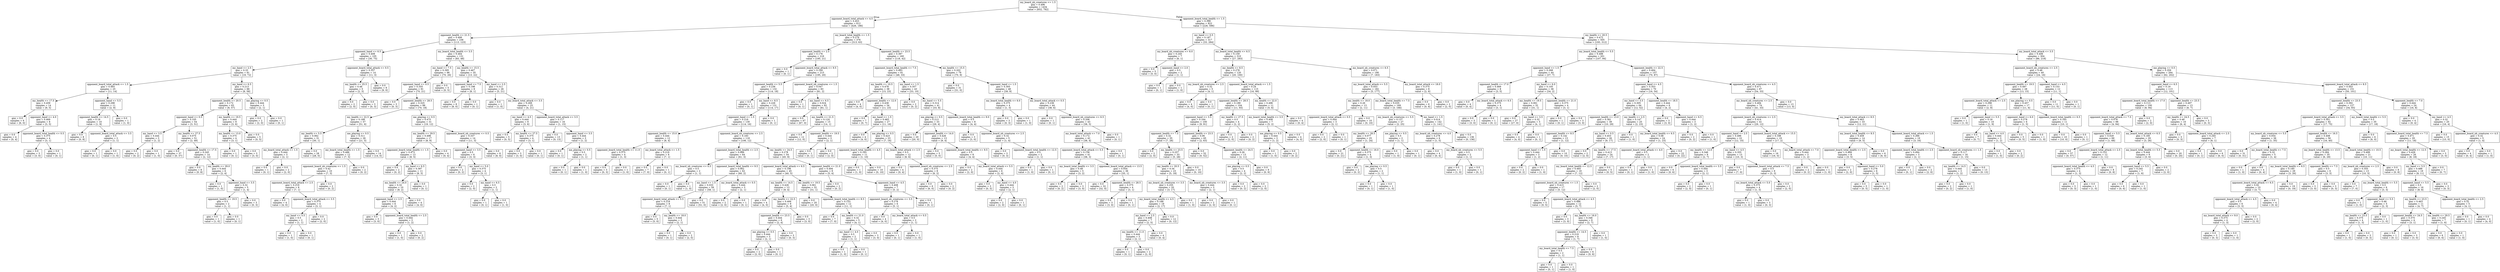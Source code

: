 digraph Tree {
node [shape=box] ;
0 [label="my_board_nb_creatures <= 1.5\ngini = 0.496\nsamples = 1434\nvalue = [652, 782]"] ;
1 [label="opponent_board_total_attack <= 4.5\ngini = 0.423\nsamples = 612\nvalue = [426, 186]"] ;
0 -> 1 [labeldistance=2.5, labelangle=45, headlabel="True"] ;
2 [label="opponent_health <= 21.5\ngini = 0.499\nsamples = 236\nvalue = [113, 123]"] ;
1 -> 2 ;
3 [label="opponent_hand <= 6.5\ngini = 0.408\nsamples = 105\nvalue = [30, 75]"] ;
2 -> 3 ;
4 [label="my_hand <= 2.5\ngini = 0.33\nsamples = 91\nvalue = [19, 72]"] ;
3 -> 4 ;
5 [label="opponent_board_total_attack <= 1.5\ngini = 0.493\nsamples = 25\nvalue = [11, 14]"] ;
4 -> 5 ;
6 [label="my_health <= 17.5\ngini = 0.459\nsamples = 14\nvalue = [9, 5]"] ;
5 -> 6 ;
7 [label="gini = 0.0\nsamples = 6\nvalue = [6, 0]"] ;
6 -> 7 ;
8 [label="opponent_hand <= 4.0\ngini = 0.469\nsamples = 8\nvalue = [3, 5]"] ;
6 -> 8 ;
9 [label="gini = 0.0\nsamples = 4\nvalue = [0, 4]"] ;
8 -> 9 ;
10 [label="opponent_board_total_health <= 0.5\ngini = 0.375\nsamples = 4\nvalue = [3, 1]"] ;
8 -> 10 ;
11 [label="gini = 0.0\nsamples = 3\nvalue = [3, 0]"] ;
10 -> 11 ;
12 [label="gini = 0.0\nsamples = 1\nvalue = [0, 1]"] ;
10 -> 12 ;
13 [label="opponent_hand <= 5.5\ngini = 0.298\nsamples = 11\nvalue = [2, 9]"] ;
5 -> 13 ;
14 [label="opponent_health <= 14.5\ngini = 0.18\nsamples = 10\nvalue = [1, 9]"] ;
13 -> 14 ;
15 [label="gini = 0.0\nsamples = 8\nvalue = [0, 8]"] ;
14 -> 15 ;
16 [label="opponent_board_total_attack <= 3.5\ngini = 0.5\nsamples = 2\nvalue = [1, 1]"] ;
14 -> 16 ;
17 [label="gini = 0.0\nsamples = 1\nvalue = [0, 1]"] ;
16 -> 17 ;
18 [label="gini = 0.0\nsamples = 1\nvalue = [1, 0]"] ;
16 -> 18 ;
19 [label="gini = 0.0\nsamples = 1\nvalue = [1, 0]"] ;
13 -> 19 ;
20 [label="my_hand <= 6.5\ngini = 0.213\nsamples = 66\nvalue = [8, 58]"] ;
4 -> 20 ;
21 [label="opponent_health <= 20.5\ngini = 0.172\nsamples = 63\nvalue = [6, 57]"] ;
20 -> 21 ;
22 [label="opponent_hand <= 0.5\ngini = 0.105\nsamples = 54\nvalue = [3, 51]"] ;
21 -> 22 ;
23 [label="my_hand <= 3.5\ngini = 0.444\nsamples = 3\nvalue = [1, 2]"] ;
22 -> 23 ;
24 [label="gini = 0.0\nsamples = 2\nvalue = [0, 2]"] ;
23 -> 24 ;
25 [label="gini = 0.0\nsamples = 1\nvalue = [1, 0]"] ;
23 -> 25 ;
26 [label="my_health <= 27.5\ngini = 0.075\nsamples = 51\nvalue = [2, 49]"] ;
22 -> 26 ;
27 [label="gini = 0.0\nsamples = 37\nvalue = [0, 37]"] ;
26 -> 27 ;
28 [label="opponent_health <= 17.5\ngini = 0.245\nsamples = 14\nvalue = [2, 12]"] ;
26 -> 28 ;
29 [label="gini = 0.0\nsamples = 8\nvalue = [0, 8]"] ;
28 -> 29 ;
30 [label="my_health <= 29.0\ngini = 0.444\nsamples = 6\nvalue = [2, 4]"] ;
28 -> 30 ;
31 [label="gini = 0.0\nsamples = 1\nvalue = [1, 0]"] ;
30 -> 31 ;
32 [label="opponent_hand <= 3.5\ngini = 0.32\nsamples = 5\nvalue = [1, 4]"] ;
30 -> 32 ;
33 [label="opponent_health <= 19.5\ngini = 0.5\nsamples = 2\nvalue = [1, 1]"] ;
32 -> 33 ;
34 [label="gini = 0.0\nsamples = 1\nvalue = [1, 0]"] ;
33 -> 34 ;
35 [label="gini = 0.0\nsamples = 1\nvalue = [0, 1]"] ;
33 -> 35 ;
36 [label="gini = 0.0\nsamples = 3\nvalue = [0, 3]"] ;
32 -> 36 ;
37 [label="my_health <= 19.5\ngini = 0.444\nsamples = 9\nvalue = [3, 6]"] ;
21 -> 37 ;
38 [label="my_health <= 13.0\ngini = 0.375\nsamples = 4\nvalue = [3, 1]"] ;
37 -> 38 ;
39 [label="gini = 0.0\nsamples = 1\nvalue = [0, 1]"] ;
38 -> 39 ;
40 [label="gini = 0.0\nsamples = 3\nvalue = [3, 0]"] ;
38 -> 40 ;
41 [label="gini = 0.0\nsamples = 5\nvalue = [0, 5]"] ;
37 -> 41 ;
42 [label="me_playing <= 0.5\ngini = 0.444\nsamples = 3\nvalue = [2, 1]"] ;
20 -> 42 ;
43 [label="gini = 0.0\nsamples = 2\nvalue = [2, 0]"] ;
42 -> 43 ;
44 [label="gini = 0.0\nsamples = 1\nvalue = [0, 1]"] ;
42 -> 44 ;
45 [label="opponent_board_total_attack <= 0.5\ngini = 0.337\nsamples = 14\nvalue = [11, 3]"] ;
3 -> 45 ;
46 [label="my_health <= 25.5\ngini = 0.48\nsamples = 5\nvalue = [2, 3]"] ;
45 -> 46 ;
47 [label="gini = 0.0\nsamples = 2\nvalue = [2, 0]"] ;
46 -> 47 ;
48 [label="gini = 0.0\nsamples = 3\nvalue = [0, 3]"] ;
46 -> 48 ;
49 [label="gini = 0.0\nsamples = 9\nvalue = [9, 0]"] ;
45 -> 49 ;
50 [label="my_board_total_health <= 3.5\ngini = 0.464\nsamples = 131\nvalue = [83, 48]"] ;
2 -> 50 ;
51 [label="my_hand <= 7.5\ngini = 0.395\nsamples = 96\nvalue = [70, 26]"] ;
50 -> 51 ;
52 [label="opponent_hand <= 0.5\ngini = 0.355\nsamples = 91\nvalue = [70, 21]"] ;
51 -> 52 ;
53 [label="gini = 0.0\nsamples = 3\nvalue = [0, 3]"] ;
52 -> 53 ;
54 [label="opponent_health <= 28.5\ngini = 0.325\nsamples = 88\nvalue = [70, 18]"] ;
52 -> 54 ;
55 [label="my_health <= 22.5\ngini = 0.188\nsamples = 57\nvalue = [51, 6]"] ;
54 -> 55 ;
56 [label="my_health <= 5.5\ngini = 0.062\nsamples = 31\nvalue = [30, 1]"] ;
55 -> 56 ;
57 [label="my_board_total_attack <= 1.5\ngini = 0.444\nsamples = 3\nvalue = [2, 1]"] ;
56 -> 57 ;
58 [label="gini = 0.0\nsamples = 1\nvalue = [0, 1]"] ;
57 -> 58 ;
59 [label="gini = 0.0\nsamples = 2\nvalue = [2, 0]"] ;
57 -> 59 ;
60 [label="gini = 0.0\nsamples = 28\nvalue = [28, 0]"] ;
56 -> 60 ;
61 [label="me_playing <= 0.5\ngini = 0.311\nsamples = 26\nvalue = [21, 5]"] ;
55 -> 61 ;
62 [label="my_board_total_health <= 1.5\ngini = 0.486\nsamples = 12\nvalue = [7, 5]"] ;
61 -> 62 ;
63 [label="opponent_board_nb_creatures <= 1.5\ngini = 0.42\nsamples = 10\nvalue = [7, 3]"] ;
62 -> 63 ;
64 [label="opponent_board_total_attack <= 2.5\ngini = 0.219\nsamples = 8\nvalue = [7, 1]"] ;
63 -> 64 ;
65 [label="gini = 0.0\nsamples = 4\nvalue = [4, 0]"] ;
64 -> 65 ;
66 [label="opponent_board_total_attack <= 3.5\ngini = 0.375\nsamples = 4\nvalue = [3, 1]"] ;
64 -> 66 ;
67 [label="my_hand <= 5.5\ngini = 0.5\nsamples = 2\nvalue = [1, 1]"] ;
66 -> 67 ;
68 [label="gini = 0.0\nsamples = 1\nvalue = [1, 0]"] ;
67 -> 68 ;
69 [label="gini = 0.0\nsamples = 1\nvalue = [0, 1]"] ;
67 -> 69 ;
70 [label="gini = 0.0\nsamples = 2\nvalue = [2, 0]"] ;
66 -> 70 ;
71 [label="gini = 0.0\nsamples = 2\nvalue = [0, 2]"] ;
63 -> 71 ;
72 [label="gini = 0.0\nsamples = 2\nvalue = [0, 2]"] ;
62 -> 72 ;
73 [label="gini = 0.0\nsamples = 14\nvalue = [14, 0]"] ;
61 -> 73 ;
74 [label="me_playing <= 0.5\ngini = 0.475\nsamples = 31\nvalue = [19, 12]"] ;
54 -> 74 ;
75 [label="my_health <= 29.5\ngini = 0.498\nsamples = 17\nvalue = [8, 9]"] ;
74 -> 75 ;
76 [label="opponent_board_total_health <= 1.5\ngini = 0.473\nsamples = 13\nvalue = [8, 5]"] ;
75 -> 76 ;
77 [label="gini = 0.0\nsamples = 2\nvalue = [0, 2]"] ;
76 -> 77 ;
78 [label="my_hand <= 6.5\ngini = 0.397\nsamples = 11\nvalue = [8, 3]"] ;
76 -> 78 ;
79 [label="my_health <= 24.0\ngini = 0.32\nsamples = 10\nvalue = [8, 2]"] ;
78 -> 79 ;
80 [label="opponent_hand <= 2.5\ngini = 0.444\nsamples = 6\nvalue = [4, 2]"] ;
79 -> 80 ;
81 [label="gini = 0.0\nsamples = 3\nvalue = [3, 0]"] ;
80 -> 81 ;
82 [label="opponent_board_total_health <= 2.5\ngini = 0.444\nsamples = 3\nvalue = [1, 2]"] ;
80 -> 82 ;
83 [label="gini = 0.0\nsamples = 1\nvalue = [1, 0]"] ;
82 -> 83 ;
84 [label="gini = 0.0\nsamples = 2\nvalue = [0, 2]"] ;
82 -> 84 ;
85 [label="gini = 0.0\nsamples = 4\nvalue = [4, 0]"] ;
79 -> 85 ;
86 [label="gini = 0.0\nsamples = 1\nvalue = [0, 1]"] ;
78 -> 86 ;
87 [label="gini = 0.0\nsamples = 4\nvalue = [0, 4]"] ;
75 -> 87 ;
88 [label="opponent_board_nb_creatures <= 0.5\ngini = 0.337\nsamples = 14\nvalue = [11, 3]"] ;
74 -> 88 ;
89 [label="opponent_hand <= 3.5\ngini = 0.5\nsamples = 6\nvalue = [3, 3]"] ;
88 -> 89 ;
90 [label="gini = 0.0\nsamples = 2\nvalue = [0, 2]"] ;
89 -> 90 ;
91 [label="my_hand <= 5.0\ngini = 0.375\nsamples = 4\nvalue = [3, 1]"] ;
89 -> 91 ;
92 [label="gini = 0.0\nsamples = 2\nvalue = [2, 0]"] ;
91 -> 92 ;
93 [label="my_hand <= 6.5\ngini = 0.5\nsamples = 2\nvalue = [1, 1]"] ;
91 -> 93 ;
94 [label="gini = 0.0\nsamples = 1\nvalue = [0, 1]"] ;
93 -> 94 ;
95 [label="gini = 0.0\nsamples = 1\nvalue = [1, 0]"] ;
93 -> 95 ;
96 [label="gini = 0.0\nsamples = 8\nvalue = [8, 0]"] ;
88 -> 96 ;
97 [label="gini = 0.0\nsamples = 5\nvalue = [0, 5]"] ;
51 -> 97 ;
98 [label="my_health <= 15.5\ngini = 0.467\nsamples = 35\nvalue = [13, 22]"] ;
50 -> 98 ;
99 [label="opponent_hand <= 7.5\ngini = 0.198\nsamples = 9\nvalue = [8, 1]"] ;
98 -> 99 ;
100 [label="gini = 0.0\nsamples = 8\nvalue = [8, 0]"] ;
99 -> 100 ;
101 [label="gini = 0.0\nsamples = 1\nvalue = [0, 1]"] ;
99 -> 101 ;
102 [label="my_hand <= 2.5\ngini = 0.311\nsamples = 26\nvalue = [5, 21]"] ;
98 -> 102 ;
103 [label="gini = 0.0\nsamples = 1\nvalue = [1, 0]"] ;
102 -> 103 ;
104 [label="my_board_total_attack <= 3.5\ngini = 0.269\nsamples = 25\nvalue = [4, 21]"] ;
102 -> 104 ;
105 [label="my_hand <= 4.5\ngini = 0.444\nsamples = 9\nvalue = [3, 6]"] ;
104 -> 105 ;
106 [label="gini = 0.0\nsamples = 5\nvalue = [0, 5]"] ;
105 -> 106 ;
107 [label="my_health <= 27.5\ngini = 0.375\nsamples = 4\nvalue = [3, 1]"] ;
105 -> 107 ;
108 [label="gini = 0.0\nsamples = 3\nvalue = [3, 0]"] ;
107 -> 108 ;
109 [label="gini = 0.0\nsamples = 1\nvalue = [0, 1]"] ;
107 -> 109 ;
110 [label="opponent_board_total_attack <= 3.5\ngini = 0.117\nsamples = 16\nvalue = [1, 15]"] ;
104 -> 110 ;
111 [label="gini = 0.0\nsamples = 13\nvalue = [0, 13]"] ;
110 -> 111 ;
112 [label="opponent_hand <= 3.5\ngini = 0.444\nsamples = 3\nvalue = [1, 2]"] ;
110 -> 112 ;
113 [label="gini = 0.0\nsamples = 1\nvalue = [0, 1]"] ;
112 -> 113 ;
114 [label="me_playing <= 0.5\ngini = 0.5\nsamples = 2\nvalue = [1, 1]"] ;
112 -> 114 ;
115 [label="gini = 0.0\nsamples = 1\nvalue = [0, 1]"] ;
114 -> 115 ;
116 [label="gini = 0.0\nsamples = 1\nvalue = [1, 0]"] ;
114 -> 116 ;
117 [label="my_board_total_health <= 1.5\ngini = 0.279\nsamples = 376\nvalue = [313, 63]"] ;
1 -> 117 ;
118 [label="opponent_health <= 2.5\ngini = 0.176\nsamples = 216\nvalue = [195, 21]"] ;
117 -> 118 ;
119 [label="gini = 0.0\nsamples = 1\nvalue = [0, 1]"] ;
118 -> 119 ;
120 [label="opponent_board_total_attack <= 9.5\ngini = 0.169\nsamples = 215\nvalue = [195, 20]"] ;
118 -> 120 ;
121 [label="opponent_health <= 5.5\ngini = 0.236\nsamples = 132\nvalue = [114, 18]"] ;
120 -> 121 ;
122 [label="gini = 0.0\nsamples = 1\nvalue = [0, 1]"] ;
121 -> 122 ;
123 [label="my_hand <= 8.5\ngini = 0.226\nsamples = 131\nvalue = [114, 17]"] ;
121 -> 123 ;
124 [label="opponent_hand <= 1.5\ngini = 0.216\nsamples = 130\nvalue = [114, 16]"] ;
123 -> 124 ;
125 [label="opponent_health <= 15.0\ngini = 0.444\nsamples = 12\nvalue = [8, 4]"] ;
124 -> 125 ;
126 [label="opponent_board_total_health <= 11.0\ngini = 0.375\nsamples = 4\nvalue = [1, 3]"] ;
125 -> 126 ;
127 [label="gini = 0.0\nsamples = 3\nvalue = [0, 3]"] ;
126 -> 127 ;
128 [label="gini = 0.0\nsamples = 1\nvalue = [1, 0]"] ;
126 -> 128 ;
129 [label="my_board_total_attack <= 1.5\ngini = 0.219\nsamples = 8\nvalue = [7, 1]"] ;
125 -> 129 ;
130 [label="gini = 0.0\nsamples = 7\nvalue = [7, 0]"] ;
129 -> 130 ;
131 [label="gini = 0.0\nsamples = 1\nvalue = [0, 1]"] ;
129 -> 131 ;
132 [label="opponent_board_nb_creatures <= 2.5\ngini = 0.183\nsamples = 118\nvalue = [106, 12]"] ;
124 -> 132 ;
133 [label="opponent_board_total_health <= 2.5\ngini = 0.089\nsamples = 64\nvalue = [61, 3]"] ;
132 -> 133 ;
134 [label="my_board_nb_creatures <= 0.5\ngini = 0.5\nsamples = 2\nvalue = [1, 1]"] ;
133 -> 134 ;
135 [label="gini = 0.0\nsamples = 1\nvalue = [0, 1]"] ;
134 -> 135 ;
136 [label="gini = 0.0\nsamples = 1\nvalue = [1, 0]"] ;
134 -> 136 ;
137 [label="opponent_board_total_health <= 9.5\ngini = 0.062\nsamples = 62\nvalue = [60, 2]"] ;
133 -> 137 ;
138 [label="my_hand <= 1.5\ngini = 0.033\nsamples = 59\nvalue = [58, 1]"] ;
137 -> 138 ;
139 [label="opponent_board_total_attack <= 5.5\ngini = 0.219\nsamples = 8\nvalue = [7, 1]"] ;
138 -> 139 ;
140 [label="gini = 0.0\nsamples = 5\nvalue = [5, 0]"] ;
139 -> 140 ;
141 [label="my_health <= 18.0\ngini = 0.444\nsamples = 3\nvalue = [2, 1]"] ;
139 -> 141 ;
142 [label="gini = 0.0\nsamples = 1\nvalue = [0, 1]"] ;
141 -> 142 ;
143 [label="gini = 0.0\nsamples = 2\nvalue = [2, 0]"] ;
141 -> 143 ;
144 [label="gini = 0.0\nsamples = 51\nvalue = [51, 0]"] ;
138 -> 144 ;
145 [label="my_board_total_attack <= 0.5\ngini = 0.444\nsamples = 3\nvalue = [2, 1]"] ;
137 -> 145 ;
146 [label="gini = 0.0\nsamples = 2\nvalue = [2, 0]"] ;
145 -> 146 ;
147 [label="gini = 0.0\nsamples = 1\nvalue = [0, 1]"] ;
145 -> 147 ;
148 [label="my_health <= 24.5\ngini = 0.278\nsamples = 54\nvalue = [45, 9]"] ;
132 -> 148 ;
149 [label="opponent_board_total_attack <= 6.5\ngini = 0.198\nsamples = 45\nvalue = [40, 5]"] ;
148 -> 149 ;
150 [label="my_health <= 14.5\ngini = 0.426\nsamples = 13\nvalue = [9, 4]"] ;
149 -> 150 ;
151 [label="gini = 0.0\nsamples = 4\nvalue = [4, 0]"] ;
150 -> 151 ;
152 [label="my_health <= 22.5\ngini = 0.494\nsamples = 9\nvalue = [5, 4]"] ;
150 -> 152 ;
153 [label="opponent_health <= 23.5\ngini = 0.444\nsamples = 6\nvalue = [2, 4]"] ;
152 -> 153 ;
154 [label="me_playing <= 0.5\ngini = 0.444\nsamples = 3\nvalue = [2, 1]"] ;
153 -> 154 ;
155 [label="gini = 0.0\nsamples = 2\nvalue = [2, 0]"] ;
154 -> 155 ;
156 [label="gini = 0.0\nsamples = 1\nvalue = [0, 1]"] ;
154 -> 156 ;
157 [label="gini = 0.0\nsamples = 3\nvalue = [0, 3]"] ;
153 -> 157 ;
158 [label="gini = 0.0\nsamples = 3\nvalue = [3, 0]"] ;
152 -> 158 ;
159 [label="my_health <= 19.5\ngini = 0.061\nsamples = 32\nvalue = [31, 1]"] ;
149 -> 159 ;
160 [label="gini = 0.0\nsamples = 20\nvalue = [20, 0]"] ;
159 -> 160 ;
161 [label="opponent_board_total_health <= 8.5\ngini = 0.153\nsamples = 12\nvalue = [11, 1]"] ;
159 -> 161 ;
162 [label="gini = 0.0\nsamples = 7\nvalue = [7, 0]"] ;
161 -> 162 ;
163 [label="my_health <= 21.0\ngini = 0.32\nsamples = 5\nvalue = [4, 1]"] ;
161 -> 163 ;
164 [label="my_hand <= 4.0\ngini = 0.5\nsamples = 2\nvalue = [1, 1]"] ;
163 -> 164 ;
165 [label="gini = 0.0\nsamples = 1\nvalue = [1, 0]"] ;
164 -> 165 ;
166 [label="gini = 0.0\nsamples = 1\nvalue = [0, 1]"] ;
164 -> 166 ;
167 [label="gini = 0.0\nsamples = 3\nvalue = [3, 0]"] ;
163 -> 167 ;
168 [label="opponent_health <= 21.0\ngini = 0.494\nsamples = 9\nvalue = [5, 4]"] ;
148 -> 168 ;
169 [label="gini = 0.0\nsamples = 2\nvalue = [0, 2]"] ;
168 -> 169 ;
170 [label="opponent_hand <= 4.5\ngini = 0.408\nsamples = 7\nvalue = [5, 2]"] ;
168 -> 170 ;
171 [label="opponent_board_nb_creatures <= 3.5\ngini = 0.278\nsamples = 6\nvalue = [5, 1]"] ;
170 -> 171 ;
172 [label="gini = 0.0\nsamples = 4\nvalue = [4, 0]"] ;
171 -> 172 ;
173 [label="my_board_total_attack <= 0.5\ngini = 0.5\nsamples = 2\nvalue = [1, 1]"] ;
171 -> 173 ;
174 [label="gini = 0.0\nsamples = 1\nvalue = [0, 1]"] ;
173 -> 174 ;
175 [label="gini = 0.0\nsamples = 1\nvalue = [1, 0]"] ;
173 -> 175 ;
176 [label="gini = 0.0\nsamples = 1\nvalue = [0, 1]"] ;
170 -> 176 ;
177 [label="gini = 0.0\nsamples = 1\nvalue = [0, 1]"] ;
123 -> 177 ;
178 [label="opponent_board_nb_creatures <= 1.5\ngini = 0.047\nsamples = 83\nvalue = [81, 2]"] ;
120 -> 178 ;
179 [label="gini = 0.0\nsamples = 1\nvalue = [0, 1]"] ;
178 -> 179 ;
180 [label="my_hand <= 6.5\ngini = 0.024\nsamples = 82\nvalue = [81, 1]"] ;
178 -> 180 ;
181 [label="gini = 0.0\nsamples = 67\nvalue = [67, 0]"] ;
180 -> 181 ;
182 [label="my_health <= 21.5\ngini = 0.124\nsamples = 15\nvalue = [14, 1]"] ;
180 -> 182 ;
183 [label="gini = 0.0\nsamples = 12\nvalue = [12, 0]"] ;
182 -> 183 ;
184 [label="opponent_health <= 19.5\ngini = 0.444\nsamples = 3\nvalue = [2, 1]"] ;
182 -> 184 ;
185 [label="gini = 0.0\nsamples = 1\nvalue = [0, 1]"] ;
184 -> 185 ;
186 [label="gini = 0.0\nsamples = 2\nvalue = [2, 0]"] ;
184 -> 186 ;
187 [label="opponent_health <= 23.5\ngini = 0.387\nsamples = 160\nvalue = [118, 42]"] ;
117 -> 187 ;
188 [label="opponent_board_total_health <= 7.5\ngini = 0.483\nsamples = 81\nvalue = [48, 33]"] ;
187 -> 188 ;
189 [label="my_health <= 10.5\ngini = 0.478\nsamples = 38\nvalue = [15, 23]"] ;
188 -> 189 ;
190 [label="gini = 0.0\nsamples = 4\nvalue = [4, 0]"] ;
189 -> 190 ;
191 [label="opponent_health <= 12.0\ngini = 0.438\nsamples = 34\nvalue = [11, 23]"] ;
189 -> 191 ;
192 [label="gini = 0.0\nsamples = 7\nvalue = [0, 7]"] ;
191 -> 192 ;
193 [label="my_hand <= 1.5\ngini = 0.483\nsamples = 27\nvalue = [11, 16]"] ;
191 -> 193 ;
194 [label="gini = 0.0\nsamples = 4\nvalue = [4, 0]"] ;
193 -> 194 ;
195 [label="me_playing <= 0.5\ngini = 0.423\nsamples = 23\nvalue = [7, 16]"] ;
193 -> 195 ;
196 [label="opponent_board_total_health <= 4.5\ngini = 0.165\nsamples = 11\nvalue = [1, 10]"] ;
195 -> 196 ;
197 [label="gini = 0.0\nsamples = 1\nvalue = [1, 0]"] ;
196 -> 197 ;
198 [label="gini = 0.0\nsamples = 10\nvalue = [0, 10]"] ;
196 -> 198 ;
199 [label="my_board_total_attack <= 2.5\ngini = 0.5\nsamples = 12\nvalue = [6, 6]"] ;
195 -> 199 ;
200 [label="gini = 0.0\nsamples = 4\nvalue = [0, 4]"] ;
199 -> 200 ;
201 [label="opponent_board_nb_creatures <= 2.5\ngini = 0.375\nsamples = 8\nvalue = [6, 2]"] ;
199 -> 201 ;
202 [label="gini = 0.0\nsamples = 6\nvalue = [6, 0]"] ;
201 -> 202 ;
203 [label="gini = 0.0\nsamples = 2\nvalue = [0, 2]"] ;
201 -> 203 ;
204 [label="my_hand <= 1.5\ngini = 0.357\nsamples = 43\nvalue = [33, 10]"] ;
188 -> 204 ;
205 [label="gini = 0.0\nsamples = 2\nvalue = [0, 2]"] ;
204 -> 205 ;
206 [label="my_hand <= 5.5\ngini = 0.314\nsamples = 41\nvalue = [33, 8]"] ;
204 -> 206 ;
207 [label="me_playing <= 0.5\ngini = 0.213\nsamples = 33\nvalue = [29, 4]"] ;
206 -> 207 ;
208 [label="gini = 0.0\nsamples = 20\nvalue = [20, 0]"] ;
207 -> 208 ;
209 [label="opponent_health <= 14.0\ngini = 0.426\nsamples = 13\nvalue = [9, 4]"] ;
207 -> 209 ;
210 [label="gini = 0.0\nsamples = 5\nvalue = [5, 0]"] ;
209 -> 210 ;
211 [label="opponent_board_total_health <= 9.5\ngini = 0.5\nsamples = 8\nvalue = [4, 4]"] ;
209 -> 211 ;
212 [label="gini = 0.0\nsamples = 2\nvalue = [2, 0]"] ;
211 -> 212 ;
213 [label="my_board_total_attack <= 5.5\ngini = 0.444\nsamples = 6\nvalue = [2, 4]"] ;
211 -> 213 ;
214 [label="gini = 0.0\nsamples = 3\nvalue = [0, 3]"] ;
213 -> 214 ;
215 [label="my_hand <= 4.0\ngini = 0.444\nsamples = 3\nvalue = [2, 1]"] ;
213 -> 215 ;
216 [label="gini = 0.0\nsamples = 2\nvalue = [2, 0]"] ;
215 -> 216 ;
217 [label="gini = 0.0\nsamples = 1\nvalue = [0, 1]"] ;
215 -> 217 ;
218 [label="opponent_board_total_health <= 9.0\ngini = 0.5\nsamples = 8\nvalue = [4, 4]"] ;
206 -> 218 ;
219 [label="gini = 0.0\nsamples = 3\nvalue = [3, 0]"] ;
218 -> 219 ;
220 [label="opponent_board_nb_creatures <= 2.5\ngini = 0.32\nsamples = 5\nvalue = [1, 4]"] ;
218 -> 220 ;
221 [label="gini = 0.0\nsamples = 3\nvalue = [0, 3]"] ;
220 -> 221 ;
222 [label="opponent_board_total_health <= 12.5\ngini = 0.5\nsamples = 2\nvalue = [1, 1]"] ;
220 -> 222 ;
223 [label="gini = 0.0\nsamples = 1\nvalue = [1, 0]"] ;
222 -> 223 ;
224 [label="gini = 0.0\nsamples = 1\nvalue = [0, 1]"] ;
222 -> 224 ;
225 [label="my_health <= 15.5\ngini = 0.202\nsamples = 79\nvalue = [70, 9]"] ;
187 -> 225 ;
226 [label="gini = 0.0\nsamples = 31\nvalue = [31, 0]"] ;
225 -> 226 ;
227 [label="opponent_hand <= 1.5\ngini = 0.305\nsamples = 48\nvalue = [39, 9]"] ;
225 -> 227 ;
228 [label="my_board_total_health <= 6.0\ngini = 0.375\nsamples = 4\nvalue = [1, 3]"] ;
227 -> 228 ;
229 [label="gini = 0.0\nsamples = 3\nvalue = [0, 3]"] ;
228 -> 229 ;
230 [label="gini = 0.0\nsamples = 1\nvalue = [1, 0]"] ;
228 -> 230 ;
231 [label="my_board_total_attack <= 0.5\ngini = 0.236\nsamples = 44\nvalue = [38, 6]"] ;
227 -> 231 ;
232 [label="gini = 0.0\nsamples = 1\nvalue = [0, 1]"] ;
231 -> 232 ;
233 [label="opponent_board_nb_creatures <= 6.5\ngini = 0.206\nsamples = 43\nvalue = [38, 5]"] ;
231 -> 233 ;
234 [label="my_board_total_attack <= 7.0\ngini = 0.172\nsamples = 42\nvalue = [38, 4]"] ;
233 -> 234 ;
235 [label="opponent_board_total_attack <= 5.5\ngini = 0.136\nsamples = 41\nvalue = [38, 3]"] ;
234 -> 235 ;
236 [label="my_board_total_health <= 3.5\ngini = 0.48\nsamples = 5\nvalue = [3, 2]"] ;
235 -> 236 ;
237 [label="gini = 0.0\nsamples = 2\nvalue = [0, 2]"] ;
236 -> 237 ;
238 [label="gini = 0.0\nsamples = 3\nvalue = [3, 0]"] ;
236 -> 238 ;
239 [label="opponent_board_total_attack <= 13.5\ngini = 0.054\nsamples = 36\nvalue = [35, 1]"] ;
235 -> 239 ;
240 [label="gini = 0.0\nsamples = 32\nvalue = [32, 0]"] ;
239 -> 240 ;
241 [label="opponent_health <= 28.5\ngini = 0.375\nsamples = 4\nvalue = [3, 1]"] ;
239 -> 241 ;
242 [label="gini = 0.0\nsamples = 3\nvalue = [3, 0]"] ;
241 -> 242 ;
243 [label="gini = 0.0\nsamples = 1\nvalue = [0, 1]"] ;
241 -> 243 ;
244 [label="gini = 0.0\nsamples = 1\nvalue = [0, 1]"] ;
234 -> 244 ;
245 [label="gini = 0.0\nsamples = 1\nvalue = [0, 1]"] ;
233 -> 245 ;
246 [label="opponent_board_total_health <= 1.5\ngini = 0.399\nsamples = 822\nvalue = [226, 596]"] ;
0 -> 246 [labeldistance=2.5, labelangle=-45, headlabel="False"] ;
247 [label="my_hand <= 0.5\ngini = 0.187\nsamples = 317\nvalue = [33, 284]"] ;
246 -> 247 ;
248 [label="my_board_nb_creatures <= 6.0\ngini = 0.245\nsamples = 7\nvalue = [6, 1]"] ;
247 -> 248 ;
249 [label="gini = 0.0\nsamples = 5\nvalue = [5, 0]"] ;
248 -> 249 ;
250 [label="opponent_hand <= 2.0\ngini = 0.5\nsamples = 2\nvalue = [1, 1]"] ;
248 -> 250 ;
251 [label="gini = 0.0\nsamples = 1\nvalue = [0, 1]"] ;
250 -> 251 ;
252 [label="gini = 0.0\nsamples = 1\nvalue = [1, 0]"] ;
250 -> 252 ;
253 [label="my_board_total_health <= 6.5\ngini = 0.159\nsamples = 310\nvalue = [27, 283]"] ;
247 -> 253 ;
254 [label="my_health <= 8.5\ngini = 0.278\nsamples = 120\nvalue = [20, 100]"] ;
253 -> 254 ;
255 [label="my_board_nb_creatures <= 2.5\ngini = 0.32\nsamples = 5\nvalue = [4, 1]"] ;
254 -> 255 ;
256 [label="gini = 0.0\nsamples = 4\nvalue = [4, 0]"] ;
255 -> 256 ;
257 [label="gini = 0.0\nsamples = 1\nvalue = [0, 1]"] ;
255 -> 257 ;
258 [label="opponent_board_total_attack <= 1.5\ngini = 0.24\nsamples = 115\nvalue = [16, 99]"] ;
254 -> 258 ;
259 [label="opponent_health <= 28.5\ngini = 0.189\nsamples = 104\nvalue = [11, 93]"] ;
258 -> 259 ;
260 [label="opponent_hand <= 3.5\ngini = 0.164\nsamples = 100\nvalue = [9, 91]"] ;
259 -> 260 ;
261 [label="opponent_health <= 7.5\ngini = 0.32\nsamples = 35\nvalue = [7, 28]"] ;
260 -> 261 ;
262 [label="gini = 0.0\nsamples = 2\nvalue = [2, 0]"] ;
261 -> 262 ;
263 [label="my_health <= 23.5\ngini = 0.257\nsamples = 33\nvalue = [5, 28]"] ;
261 -> 263 ;
264 [label="my_health <= 20.5\ngini = 0.34\nsamples = 23\nvalue = [5, 18]"] ;
263 -> 264 ;
265 [label="my_board_nb_creatures <= 3.5\ngini = 0.255\nsamples = 20\nvalue = [3, 17]"] ;
264 -> 265 ;
266 [label="my_board_total_health <= 4.5\ngini = 0.188\nsamples = 19\nvalue = [2, 17]"] ;
265 -> 266 ;
267 [label="my_hand <= 2.5\ngini = 0.408\nsamples = 7\nvalue = [2, 5]"] ;
266 -> 267 ;
268 [label="my_health <= 11.0\ngini = 0.444\nsamples = 3\nvalue = [2, 1]"] ;
267 -> 268 ;
269 [label="gini = 0.0\nsamples = 1\nvalue = [0, 1]"] ;
268 -> 269 ;
270 [label="gini = 0.0\nsamples = 2\nvalue = [2, 0]"] ;
268 -> 270 ;
271 [label="gini = 0.0\nsamples = 4\nvalue = [0, 4]"] ;
267 -> 271 ;
272 [label="gini = 0.0\nsamples = 12\nvalue = [0, 12]"] ;
266 -> 272 ;
273 [label="gini = 0.0\nsamples = 1\nvalue = [1, 0]"] ;
265 -> 273 ;
274 [label="my_board_nb_creatures <= 3.5\ngini = 0.444\nsamples = 3\nvalue = [2, 1]"] ;
264 -> 274 ;
275 [label="gini = 0.0\nsamples = 2\nvalue = [2, 0]"] ;
274 -> 275 ;
276 [label="gini = 0.0\nsamples = 1\nvalue = [0, 1]"] ;
274 -> 276 ;
277 [label="gini = 0.0\nsamples = 10\nvalue = [0, 10]"] ;
263 -> 277 ;
278 [label="opponent_health <= 23.5\ngini = 0.06\nsamples = 65\nvalue = [2, 63]"] ;
260 -> 278 ;
279 [label="gini = 0.0\nsamples = 52\nvalue = [0, 52]"] ;
278 -> 279 ;
280 [label="opponent_health <= 24.5\ngini = 0.26\nsamples = 13\nvalue = [2, 11]"] ;
278 -> 280 ;
281 [label="me_playing <= 0.5\ngini = 0.5\nsamples = 4\nvalue = [2, 2]"] ;
280 -> 281 ;
282 [label="gini = 0.0\nsamples = 2\nvalue = [0, 2]"] ;
281 -> 282 ;
283 [label="gini = 0.0\nsamples = 2\nvalue = [2, 0]"] ;
281 -> 283 ;
284 [label="gini = 0.0\nsamples = 9\nvalue = [0, 9]"] ;
280 -> 284 ;
285 [label="my_health <= 27.5\ngini = 0.5\nsamples = 4\nvalue = [2, 2]"] ;
259 -> 285 ;
286 [label="gini = 0.0\nsamples = 2\nvalue = [2, 0]"] ;
285 -> 286 ;
287 [label="gini = 0.0\nsamples = 2\nvalue = [0, 2]"] ;
285 -> 287 ;
288 [label="my_health <= 22.0\ngini = 0.496\nsamples = 11\nvalue = [5, 6]"] ;
258 -> 288 ;
289 [label="my_board_total_health <= 3.5\ngini = 0.408\nsamples = 7\nvalue = [5, 2]"] ;
288 -> 289 ;
290 [label="me_playing <= 0.5\ngini = 0.444\nsamples = 3\nvalue = [1, 2]"] ;
289 -> 290 ;
291 [label="gini = 0.0\nsamples = 1\nvalue = [1, 0]"] ;
290 -> 291 ;
292 [label="gini = 0.0\nsamples = 2\nvalue = [0, 2]"] ;
290 -> 292 ;
293 [label="gini = 0.0\nsamples = 4\nvalue = [4, 0]"] ;
289 -> 293 ;
294 [label="gini = 0.0\nsamples = 4\nvalue = [0, 4]"] ;
288 -> 294 ;
295 [label="my_board_nb_creatures <= 6.5\ngini = 0.071\nsamples = 190\nvalue = [7, 183]"] ;
253 -> 295 ;
296 [label="my_board_total_attack <= 5.5\ngini = 0.053\nsamples = 182\nvalue = [5, 177]"] ;
295 -> 296 ;
297 [label="my_health <= 18.0\ngini = 0.26\nsamples = 13\nvalue = [2, 11]"] ;
296 -> 297 ;
298 [label="opponent_board_total_attack <= 0.5\ngini = 0.444\nsamples = 3\nvalue = [2, 1]"] ;
297 -> 298 ;
299 [label="gini = 0.0\nsamples = 2\nvalue = [2, 0]"] ;
298 -> 299 ;
300 [label="gini = 0.0\nsamples = 1\nvalue = [0, 1]"] ;
298 -> 300 ;
301 [label="gini = 0.0\nsamples = 10\nvalue = [0, 10]"] ;
297 -> 301 ;
302 [label="my_board_total_health <= 7.5\ngini = 0.035\nsamples = 169\nvalue = [3, 166]"] ;
296 -> 302 ;
303 [label="my_board_nb_creatures <= 5.5\ngini = 0.137\nsamples = 27\nvalue = [2, 25]"] ;
302 -> 303 ;
304 [label="my_health <= 28.5\ngini = 0.077\nsamples = 25\nvalue = [1, 24]"] ;
303 -> 304 ;
305 [label="gini = 0.0\nsamples = 21\nvalue = [0, 21]"] ;
304 -> 305 ;
306 [label="opponent_health <= 16.0\ngini = 0.375\nsamples = 4\nvalue = [1, 3]"] ;
304 -> 306 ;
307 [label="gini = 0.0\nsamples = 2\nvalue = [0, 2]"] ;
306 -> 307 ;
308 [label="me_playing <= 0.5\ngini = 0.5\nsamples = 2\nvalue = [1, 1]"] ;
306 -> 308 ;
309 [label="gini = 0.0\nsamples = 1\nvalue = [0, 1]"] ;
308 -> 309 ;
310 [label="gini = 0.0\nsamples = 1\nvalue = [1, 0]"] ;
308 -> 310 ;
311 [label="me_playing <= 0.5\ngini = 0.5\nsamples = 2\nvalue = [1, 1]"] ;
303 -> 311 ;
312 [label="gini = 0.0\nsamples = 1\nvalue = [1, 0]"] ;
311 -> 312 ;
313 [label="gini = 0.0\nsamples = 1\nvalue = [0, 1]"] ;
311 -> 313 ;
314 [label="my_hand <= 1.5\ngini = 0.014\nsamples = 142\nvalue = [1, 141]"] ;
302 -> 314 ;
315 [label="my_board_nb_creatures <= 4.0\ngini = 0.278\nsamples = 6\nvalue = [1, 5]"] ;
314 -> 315 ;
316 [label="gini = 0.0\nsamples = 4\nvalue = [0, 4]"] ;
315 -> 316 ;
317 [label="my_board_nb_creatures <= 5.5\ngini = 0.5\nsamples = 2\nvalue = [1, 1]"] ;
315 -> 317 ;
318 [label="gini = 0.0\nsamples = 1\nvalue = [1, 0]"] ;
317 -> 318 ;
319 [label="gini = 0.0\nsamples = 1\nvalue = [0, 1]"] ;
317 -> 319 ;
320 [label="gini = 0.0\nsamples = 136\nvalue = [0, 136]"] ;
314 -> 320 ;
321 [label="my_board_total_attack <= 18.0\ngini = 0.375\nsamples = 8\nvalue = [2, 6]"] ;
295 -> 321 ;
322 [label="gini = 0.0\nsamples = 6\nvalue = [0, 6]"] ;
321 -> 322 ;
323 [label="gini = 0.0\nsamples = 2\nvalue = [2, 0]"] ;
321 -> 323 ;
324 [label="my_health <= 20.5\ngini = 0.472\nsamples = 505\nvalue = [193, 312]"] ;
246 -> 324 ;
325 [label="my_board_total_health <= 5.5\ngini = 0.498\nsamples = 201\nvalue = [107, 94]"] ;
324 -> 325 ;
326 [label="opponent_hand <= 1.5\ngini = 0.268\nsamples = 44\nvalue = [37, 7]"] ;
325 -> 326 ;
327 [label="opponent_health <= 17.0\ngini = 0.469\nsamples = 8\nvalue = [3, 5]"] ;
326 -> 327 ;
328 [label="gini = 0.0\nsamples = 4\nvalue = [0, 4]"] ;
327 -> 328 ;
329 [label="my_board_total_attack <= 6.5\ngini = 0.375\nsamples = 4\nvalue = [3, 1]"] ;
327 -> 329 ;
330 [label="gini = 0.0\nsamples = 3\nvalue = [3, 0]"] ;
329 -> 330 ;
331 [label="gini = 0.0\nsamples = 1\nvalue = [0, 1]"] ;
329 -> 331 ;
332 [label="my_hand <= 6.0\ngini = 0.105\nsamples = 36\nvalue = [34, 2]"] ;
326 -> 332 ;
333 [label="my_health <= 19.5\ngini = 0.061\nsamples = 32\nvalue = [31, 1]"] ;
332 -> 333 ;
334 [label="gini = 0.0\nsamples = 27\nvalue = [27, 0]"] ;
333 -> 334 ;
335 [label="my_hand <= 3.5\ngini = 0.32\nsamples = 5\nvalue = [4, 1]"] ;
333 -> 335 ;
336 [label="gini = 0.0\nsamples = 4\nvalue = [4, 0]"] ;
335 -> 336 ;
337 [label="gini = 0.0\nsamples = 1\nvalue = [0, 1]"] ;
335 -> 337 ;
338 [label="opponent_health <= 21.0\ngini = 0.375\nsamples = 4\nvalue = [3, 1]"] ;
332 -> 338 ;
339 [label="gini = 0.0\nsamples = 1\nvalue = [0, 1]"] ;
338 -> 339 ;
340 [label="gini = 0.0\nsamples = 3\nvalue = [3, 0]"] ;
338 -> 340 ;
341 [label="opponent_health <= 22.5\ngini = 0.494\nsamples = 157\nvalue = [70, 87]"] ;
325 -> 341 ;
342 [label="opponent_hand <= 4.5\ngini = 0.353\nsamples = 70\nvalue = [16, 54]"] ;
341 -> 342 ;
343 [label="my_hand <= 3.5\ngini = 0.305\nsamples = 64\nvalue = [12, 52]"] ;
342 -> 343 ;
344 [label="opponent_health <= 13.0\ngini = 0.381\nsamples = 39\nvalue = [10, 29]"] ;
343 -> 344 ;
345 [label="opponent_health <= 8.5\ngini = 0.142\nsamples = 13\nvalue = [1, 12]"] ;
344 -> 345 ;
346 [label="opponent_hand <= 1.5\ngini = 0.444\nsamples = 3\nvalue = [1, 2]"] ;
345 -> 346 ;
347 [label="gini = 0.0\nsamples = 2\nvalue = [0, 2]"] ;
346 -> 347 ;
348 [label="gini = 0.0\nsamples = 1\nvalue = [1, 0]"] ;
346 -> 348 ;
349 [label="gini = 0.0\nsamples = 10\nvalue = [0, 10]"] ;
345 -> 349 ;
350 [label="my_hand <= 0.5\ngini = 0.453\nsamples = 26\nvalue = [9, 17]"] ;
344 -> 350 ;
351 [label="gini = 0.0\nsamples = 2\nvalue = [2, 0]"] ;
350 -> 351 ;
352 [label="my_health <= 17.5\ngini = 0.413\nsamples = 24\nvalue = [7, 17]"] ;
350 -> 352 ;
353 [label="my_board_total_health <= 12.5\ngini = 0.465\nsamples = 19\nvalue = [7, 12]"] ;
352 -> 353 ;
354 [label="opponent_board_nb_creatures <= 1.5\ngini = 0.415\nsamples = 17\nvalue = [5, 12]"] ;
353 -> 354 ;
355 [label="gini = 0.0\nsamples = 5\nvalue = [0, 5]"] ;
354 -> 355 ;
356 [label="opponent_board_total_attack <= 4.5\ngini = 0.486\nsamples = 12\nvalue = [5, 7]"] ;
354 -> 356 ;
357 [label="gini = 0.0\nsamples = 3\nvalue = [3, 0]"] ;
356 -> 357 ;
358 [label="my_health <= 16.0\ngini = 0.346\nsamples = 9\nvalue = [2, 7]"] ;
356 -> 358 ;
359 [label="opponent_health <= 14.5\ngini = 0.219\nsamples = 8\nvalue = [1, 7]"] ;
358 -> 359 ;
360 [label="my_board_total_health <= 7.5\ngini = 0.5\nsamples = 2\nvalue = [1, 1]"] ;
359 -> 360 ;
361 [label="gini = 0.0\nsamples = 1\nvalue = [0, 1]"] ;
360 -> 361 ;
362 [label="gini = 0.0\nsamples = 1\nvalue = [1, 0]"] ;
360 -> 362 ;
363 [label="gini = 0.0\nsamples = 6\nvalue = [0, 6]"] ;
359 -> 363 ;
364 [label="gini = 0.0\nsamples = 1\nvalue = [1, 0]"] ;
358 -> 364 ;
365 [label="gini = 0.0\nsamples = 2\nvalue = [2, 0]"] ;
353 -> 365 ;
366 [label="gini = 0.0\nsamples = 5\nvalue = [0, 5]"] ;
352 -> 366 ;
367 [label="my_health <= 2.5\ngini = 0.147\nsamples = 25\nvalue = [2, 23]"] ;
343 -> 367 ;
368 [label="gini = 0.0\nsamples = 1\nvalue = [1, 0]"] ;
367 -> 368 ;
369 [label="my_board_total_health <= 6.5\ngini = 0.08\nsamples = 24\nvalue = [1, 23]"] ;
367 -> 369 ;
370 [label="opponent_board_total_attack <= 4.0\ngini = 0.5\nsamples = 2\nvalue = [1, 1]"] ;
369 -> 370 ;
371 [label="gini = 0.0\nsamples = 1\nvalue = [0, 1]"] ;
370 -> 371 ;
372 [label="gini = 0.0\nsamples = 1\nvalue = [1, 0]"] ;
370 -> 372 ;
373 [label="gini = 0.0\nsamples = 22\nvalue = [0, 22]"] ;
369 -> 373 ;
374 [label="opponent_health <= 18.5\ngini = 0.444\nsamples = 6\nvalue = [4, 2]"] ;
342 -> 374 ;
375 [label="gini = 0.0\nsamples = 3\nvalue = [3, 0]"] ;
374 -> 375 ;
376 [label="opponent_hand <= 6.5\ngini = 0.444\nsamples = 3\nvalue = [1, 2]"] ;
374 -> 376 ;
377 [label="gini = 0.0\nsamples = 2\nvalue = [0, 2]"] ;
376 -> 377 ;
378 [label="gini = 0.0\nsamples = 1\nvalue = [1, 0]"] ;
376 -> 378 ;
379 [label="opponent_board_nb_creatures <= 4.5\ngini = 0.471\nsamples = 87\nvalue = [54, 33]"] ;
341 -> 379 ;
380 [label="my_board_nb_creatures <= 2.5\ngini = 0.494\nsamples = 74\nvalue = [41, 33]"] ;
379 -> 380 ;
381 [label="opponent_board_nb_creatures <= 2.5\ngini = 0.414\nsamples = 41\nvalue = [29, 12]"] ;
380 -> 381 ;
382 [label="opponent_hand <= 2.5\ngini = 0.496\nsamples = 22\nvalue = [12, 10]"] ;
381 -> 382 ;
383 [label="my_health <= 12.0\ngini = 0.346\nsamples = 9\nvalue = [2, 7]"] ;
382 -> 383 ;
384 [label="gini = 0.0\nsamples = 6\nvalue = [0, 6]"] ;
383 -> 384 ;
385 [label="opponent_board_total_health <= 3.5\ngini = 0.444\nsamples = 3\nvalue = [2, 1]"] ;
383 -> 385 ;
386 [label="gini = 0.0\nsamples = 2\nvalue = [2, 0]"] ;
385 -> 386 ;
387 [label="gini = 0.0\nsamples = 1\nvalue = [0, 1]"] ;
385 -> 387 ;
388 [label="my_hand <= 4.5\ngini = 0.355\nsamples = 13\nvalue = [10, 3]"] ;
382 -> 388 ;
389 [label="gini = 0.0\nsamples = 7\nvalue = [7, 0]"] ;
388 -> 389 ;
390 [label="opponent_board_total_attack <= 7.5\ngini = 0.5\nsamples = 6\nvalue = [3, 3]"] ;
388 -> 390 ;
391 [label="my_board_total_attack <= 5.0\ngini = 0.375\nsamples = 4\nvalue = [1, 3]"] ;
390 -> 391 ;
392 [label="gini = 0.0\nsamples = 1\nvalue = [1, 0]"] ;
391 -> 392 ;
393 [label="gini = 0.0\nsamples = 3\nvalue = [0, 3]"] ;
391 -> 393 ;
394 [label="gini = 0.0\nsamples = 2\nvalue = [2, 0]"] ;
390 -> 394 ;
395 [label="opponent_board_total_attack <= 15.5\ngini = 0.188\nsamples = 19\nvalue = [17, 2]"] ;
381 -> 395 ;
396 [label="gini = 0.0\nsamples = 16\nvalue = [16, 0]"] ;
395 -> 396 ;
397 [label="my_board_total_attack <= 7.0\ngini = 0.444\nsamples = 3\nvalue = [1, 2]"] ;
395 -> 397 ;
398 [label="gini = 0.0\nsamples = 2\nvalue = [0, 2]"] ;
397 -> 398 ;
399 [label="gini = 0.0\nsamples = 1\nvalue = [1, 0]"] ;
397 -> 399 ;
400 [label="my_board_total_attack <= 8.5\ngini = 0.463\nsamples = 33\nvalue = [12, 21]"] ;
380 -> 400 ;
401 [label="my_board_total_health <= 8.5\ngini = 0.459\nsamples = 14\nvalue = [9, 5]"] ;
400 -> 401 ;
402 [label="opponent_board_total_health <= 2.5\ngini = 0.469\nsamples = 8\nvalue = [3, 5]"] ;
401 -> 402 ;
403 [label="gini = 0.0\nsamples = 2\nvalue = [2, 0]"] ;
402 -> 403 ;
404 [label="opponent_hand <= 5.0\ngini = 0.278\nsamples = 6\nvalue = [1, 5]"] ;
402 -> 404 ;
405 [label="gini = 0.0\nsamples = 5\nvalue = [0, 5]"] ;
404 -> 405 ;
406 [label="gini = 0.0\nsamples = 1\nvalue = [1, 0]"] ;
404 -> 406 ;
407 [label="gini = 0.0\nsamples = 6\nvalue = [6, 0]"] ;
401 -> 407 ;
408 [label="opponent_board_total_attack <= 1.5\ngini = 0.266\nsamples = 19\nvalue = [3, 16]"] ;
400 -> 408 ;
409 [label="opponent_board_total_health <= 2.5\ngini = 0.444\nsamples = 3\nvalue = [2, 1]"] ;
408 -> 409 ;
410 [label="gini = 0.0\nsamples = 1\nvalue = [0, 1]"] ;
409 -> 410 ;
411 [label="gini = 0.0\nsamples = 2\nvalue = [2, 0]"] ;
409 -> 411 ;
412 [label="opponent_board_nb_creatures <= 1.5\ngini = 0.117\nsamples = 16\nvalue = [1, 15]"] ;
408 -> 412 ;
413 [label="my_health <= 14.5\ngini = 0.444\nsamples = 3\nvalue = [1, 2]"] ;
412 -> 413 ;
414 [label="gini = 0.0\nsamples = 2\nvalue = [0, 2]"] ;
413 -> 414 ;
415 [label="gini = 0.0\nsamples = 1\nvalue = [1, 0]"] ;
413 -> 415 ;
416 [label="gini = 0.0\nsamples = 13\nvalue = [0, 13]"] ;
412 -> 416 ;
417 [label="gini = 0.0\nsamples = 13\nvalue = [13, 0]"] ;
379 -> 417 ;
418 [label="my_board_total_attack <= 3.5\ngini = 0.406\nsamples = 304\nvalue = [86, 218]"] ;
324 -> 418 ;
419 [label="opponent_board_nb_creatures <= 2.5\ngini = 0.48\nsamples = 40\nvalue = [24, 16]"] ;
418 -> 419 ;
420 [label="opponent_health <= 19.5\ngini = 0.497\nsamples = 28\nvalue = [13, 15]"] ;
419 -> 420 ;
421 [label="opponent_board_total_attack <= 2.5\ngini = 0.298\nsamples = 11\nvalue = [2, 9]"] ;
420 -> 421 ;
422 [label="gini = 0.0\nsamples = 1\nvalue = [1, 0]"] ;
421 -> 422 ;
423 [label="opponent_hand <= 5.5\ngini = 0.18\nsamples = 10\nvalue = [1, 9]"] ;
421 -> 423 ;
424 [label="gini = 0.0\nsamples = 7\nvalue = [0, 7]"] ;
423 -> 424 ;
425 [label="my_hand <= 4.0\ngini = 0.444\nsamples = 3\nvalue = [1, 2]"] ;
423 -> 425 ;
426 [label="gini = 0.0\nsamples = 1\nvalue = [1, 0]"] ;
425 -> 426 ;
427 [label="gini = 0.0\nsamples = 2\nvalue = [0, 2]"] ;
425 -> 427 ;
428 [label="me_playing <= 0.5\ngini = 0.457\nsamples = 17\nvalue = [11, 6]"] ;
420 -> 428 ;
429 [label="opponent_hand <= 6.0\ngini = 0.278\nsamples = 6\nvalue = [1, 5]"] ;
428 -> 429 ;
430 [label="gini = 0.0\nsamples = 5\nvalue = [0, 5]"] ;
429 -> 430 ;
431 [label="gini = 0.0\nsamples = 1\nvalue = [1, 0]"] ;
429 -> 431 ;
432 [label="opponent_board_total_health <= 6.5\ngini = 0.165\nsamples = 11\nvalue = [10, 1]"] ;
428 -> 432 ;
433 [label="gini = 0.0\nsamples = 10\nvalue = [10, 0]"] ;
432 -> 433 ;
434 [label="gini = 0.0\nsamples = 1\nvalue = [0, 1]"] ;
432 -> 434 ;
435 [label="opponent_hand <= 4.5\ngini = 0.153\nsamples = 12\nvalue = [11, 1]"] ;
419 -> 435 ;
436 [label="gini = 0.0\nsamples = 11\nvalue = [11, 0]"] ;
435 -> 436 ;
437 [label="gini = 0.0\nsamples = 1\nvalue = [0, 1]"] ;
435 -> 437 ;
438 [label="me_playing <= 0.5\ngini = 0.359\nsamples = 264\nvalue = [62, 202]"] ;
418 -> 438 ;
439 [label="opponent_hand <= 6.5\ngini = 0.19\nsamples = 113\nvalue = [12, 101]"] ;
438 -> 439 ;
440 [label="opponent_board_total_health <= 17.0\ngini = 0.113\nsamples = 100\nvalue = [6, 94]"] ;
439 -> 440 ;
441 [label="opponent_board_total_attack <= 7.5\ngini = 0.078\nsamples = 98\nvalue = [4, 94]"] ;
440 -> 441 ;
442 [label="opponent_hand <= 5.5\ngini = 0.029\nsamples = 69\nvalue = [1, 68]"] ;
441 -> 442 ;
443 [label="gini = 0.0\nsamples = 57\nvalue = [0, 57]"] ;
442 -> 443 ;
444 [label="opponent_board_total_attack <= 2.5\ngini = 0.153\nsamples = 12\nvalue = [1, 11]"] ;
442 -> 444 ;
445 [label="opponent_board_total_health <= 4.5\ngini = 0.375\nsamples = 4\nvalue = [1, 3]"] ;
444 -> 445 ;
446 [label="gini = 0.0\nsamples = 3\nvalue = [0, 3]"] ;
445 -> 446 ;
447 [label="gini = 0.0\nsamples = 1\nvalue = [1, 0]"] ;
445 -> 447 ;
448 [label="gini = 0.0\nsamples = 8\nvalue = [0, 8]"] ;
444 -> 448 ;
449 [label="my_board_total_attack <= 6.5\ngini = 0.185\nsamples = 29\nvalue = [3, 26]"] ;
441 -> 449 ;
450 [label="my_board_total_health <= 5.5\ngini = 0.444\nsamples = 9\nvalue = [3, 6]"] ;
449 -> 450 ;
451 [label="opponent_hand <= 5.5\ngini = 0.245\nsamples = 7\nvalue = [1, 6]"] ;
450 -> 451 ;
452 [label="gini = 0.0\nsamples = 6\nvalue = [0, 6]"] ;
451 -> 452 ;
453 [label="gini = 0.0\nsamples = 1\nvalue = [1, 0]"] ;
451 -> 453 ;
454 [label="gini = 0.0\nsamples = 2\nvalue = [2, 0]"] ;
450 -> 454 ;
455 [label="gini = 0.0\nsamples = 20\nvalue = [0, 20]"] ;
449 -> 455 ;
456 [label="gini = 0.0\nsamples = 2\nvalue = [2, 0]"] ;
440 -> 456 ;
457 [label="opponent_health <= 23.5\ngini = 0.497\nsamples = 13\nvalue = [6, 7]"] ;
439 -> 457 ;
458 [label="my_health <= 24.5\ngini = 0.48\nsamples = 10\nvalue = [6, 4]"] ;
457 -> 458 ;
459 [label="gini = 0.0\nsamples = 3\nvalue = [0, 3]"] ;
458 -> 459 ;
460 [label="opponent_board_total_attack <= 2.5\ngini = 0.245\nsamples = 7\nvalue = [6, 1]"] ;
458 -> 460 ;
461 [label="gini = 0.0\nsamples = 1\nvalue = [0, 1]"] ;
460 -> 461 ;
462 [label="gini = 0.0\nsamples = 6\nvalue = [6, 0]"] ;
460 -> 462 ;
463 [label="gini = 0.0\nsamples = 3\nvalue = [0, 3]"] ;
457 -> 463 ;
464 [label="opponent_board_total_attack <= 8.5\ngini = 0.443\nsamples = 151\nvalue = [50, 101]"] ;
438 -> 464 ;
465 [label="opponent_health <= 23.5\ngini = 0.392\nsamples = 127\nvalue = [34, 93]"] ;
464 -> 465 ;
466 [label="opponent_board_total_attack <= 3.5\ngini = 0.301\nsamples = 92\nvalue = [17, 75]"] ;
465 -> 466 ;
467 [label="my_board_nb_creatures <= 5.5\ngini = 0.054\nsamples = 36\nvalue = [1, 35]"] ;
466 -> 467 ;
468 [label="gini = 0.0\nsamples = 31\nvalue = [0, 31]"] ;
467 -> 468 ;
469 [label="my_board_total_health <= 7.5\ngini = 0.32\nsamples = 5\nvalue = [1, 4]"] ;
467 -> 469 ;
470 [label="gini = 0.0\nsamples = 1\nvalue = [1, 0]"] ;
469 -> 470 ;
471 [label="gini = 0.0\nsamples = 4\nvalue = [0, 4]"] ;
469 -> 471 ;
472 [label="opponent_health <= 16.5\ngini = 0.408\nsamples = 56\nvalue = [16, 40]"] ;
466 -> 472 ;
473 [label="my_board_total_health <= 13.5\ngini = 0.284\nsamples = 35\nvalue = [6, 29]"] ;
472 -> 473 ;
474 [label="my_board_total_health <= 6.5\ngini = 0.185\nsamples = 29\nvalue = [3, 26]"] ;
473 -> 474 ;
475 [label="opponent_board_total_attack <= 6.5\ngini = 0.42\nsamples = 10\nvalue = [3, 7]"] ;
474 -> 475 ;
476 [label="opponent_board_total_attack <= 4.5\ngini = 0.5\nsamples = 6\nvalue = [3, 3]"] ;
475 -> 476 ;
477 [label="my_board_total_attack <= 9.0\ngini = 0.375\nsamples = 4\nvalue = [1, 3]"] ;
476 -> 477 ;
478 [label="gini = 0.0\nsamples = 3\nvalue = [0, 3]"] ;
477 -> 478 ;
479 [label="gini = 0.0\nsamples = 1\nvalue = [1, 0]"] ;
477 -> 479 ;
480 [label="gini = 0.0\nsamples = 2\nvalue = [2, 0]"] ;
476 -> 480 ;
481 [label="gini = 0.0\nsamples = 4\nvalue = [0, 4]"] ;
475 -> 481 ;
482 [label="gini = 0.0\nsamples = 19\nvalue = [0, 19]"] ;
474 -> 482 ;
483 [label="opponent_health <= 7.5\ngini = 0.5\nsamples = 6\nvalue = [3, 3]"] ;
473 -> 483 ;
484 [label="gini = 0.0\nsamples = 3\nvalue = [3, 0]"] ;
483 -> 484 ;
485 [label="gini = 0.0\nsamples = 3\nvalue = [0, 3]"] ;
483 -> 485 ;
486 [label="my_board_total_health <= 10.5\ngini = 0.499\nsamples = 21\nvalue = [10, 11]"] ;
472 -> 486 ;
487 [label="my_board_nb_creatures <= 2.5\ngini = 0.355\nsamples = 13\nvalue = [10, 3]"] ;
486 -> 487 ;
488 [label="gini = 0.0\nsamples = 7\nvalue = [7, 0]"] ;
487 -> 488 ;
489 [label="my_board_total_health <= 5.5\ngini = 0.5\nsamples = 6\nvalue = [3, 3]"] ;
487 -> 489 ;
490 [label="gini = 0.0\nsamples = 1\nvalue = [1, 0]"] ;
489 -> 490 ;
491 [label="opponent_hand <= 5.5\ngini = 0.48\nsamples = 5\nvalue = [2, 3]"] ;
489 -> 491 ;
492 [label="my_health <= 23.5\ngini = 0.375\nsamples = 4\nvalue = [1, 3]"] ;
491 -> 492 ;
493 [label="gini = 0.0\nsamples = 1\nvalue = [1, 0]"] ;
492 -> 493 ;
494 [label="gini = 0.0\nsamples = 3\nvalue = [0, 3]"] ;
492 -> 494 ;
495 [label="gini = 0.0\nsamples = 1\nvalue = [1, 0]"] ;
491 -> 495 ;
496 [label="gini = 0.0\nsamples = 8\nvalue = [0, 8]"] ;
486 -> 496 ;
497 [label="my_board_total_health <= 5.5\ngini = 0.5\nsamples = 35\nvalue = [17, 18]"] ;
465 -> 497 ;
498 [label="gini = 0.0\nsamples = 6\nvalue = [6, 0]"] ;
497 -> 498 ;
499 [label="opponent_board_total_health <= 7.5\ngini = 0.471\nsamples = 29\nvalue = [11, 18]"] ;
497 -> 499 ;
500 [label="my_board_total_health <= 12.5\ngini = 0.426\nsamples = 26\nvalue = [8, 18]"] ;
499 -> 500 ;
501 [label="my_hand <= 5.5\ngini = 0.488\nsamples = 19\nvalue = [8, 11]"] ;
500 -> 501 ;
502 [label="opponent_hand <= 5.5\ngini = 0.5\nsamples = 16\nvalue = [8, 8]"] ;
501 -> 502 ;
503 [label="my_health <= 23.5\ngini = 0.463\nsamples = 11\nvalue = [4, 7]"] ;
502 -> 503 ;
504 [label="opponent_health <= 24.5\ngini = 0.375\nsamples = 4\nvalue = [3, 1]"] ;
503 -> 504 ;
505 [label="gini = 0.0\nsamples = 1\nvalue = [0, 1]"] ;
504 -> 505 ;
506 [label="gini = 0.0\nsamples = 3\nvalue = [3, 0]"] ;
504 -> 506 ;
507 [label="my_health <= 29.5\ngini = 0.245\nsamples = 7\nvalue = [1, 6]"] ;
503 -> 507 ;
508 [label="gini = 0.0\nsamples = 6\nvalue = [0, 6]"] ;
507 -> 508 ;
509 [label="gini = 0.0\nsamples = 1\nvalue = [1, 0]"] ;
507 -> 509 ;
510 [label="opponent_board_total_health <= 2.5\ngini = 0.32\nsamples = 5\nvalue = [4, 1]"] ;
502 -> 510 ;
511 [label="gini = 0.0\nsamples = 1\nvalue = [0, 1]"] ;
510 -> 511 ;
512 [label="gini = 0.0\nsamples = 4\nvalue = [4, 0]"] ;
510 -> 512 ;
513 [label="gini = 0.0\nsamples = 3\nvalue = [0, 3]"] ;
501 -> 513 ;
514 [label="gini = 0.0\nsamples = 7\nvalue = [0, 7]"] ;
500 -> 514 ;
515 [label="gini = 0.0\nsamples = 3\nvalue = [3, 0]"] ;
499 -> 515 ;
516 [label="opponent_health <= 7.0\ngini = 0.444\nsamples = 24\nvalue = [16, 8]"] ;
464 -> 516 ;
517 [label="gini = 0.0\nsamples = 4\nvalue = [0, 4]"] ;
516 -> 517 ;
518 [label="my_hand <= 4.5\ngini = 0.32\nsamples = 20\nvalue = [16, 4]"] ;
516 -> 518 ;
519 [label="gini = 0.0\nsamples = 15\nvalue = [15, 0]"] ;
518 -> 519 ;
520 [label="opponent_board_nb_creatures <= 4.5\ngini = 0.32\nsamples = 5\nvalue = [1, 4]"] ;
518 -> 520 ;
521 [label="gini = 0.0\nsamples = 4\nvalue = [0, 4]"] ;
520 -> 521 ;
522 [label="gini = 0.0\nsamples = 1\nvalue = [1, 0]"] ;
520 -> 522 ;
}